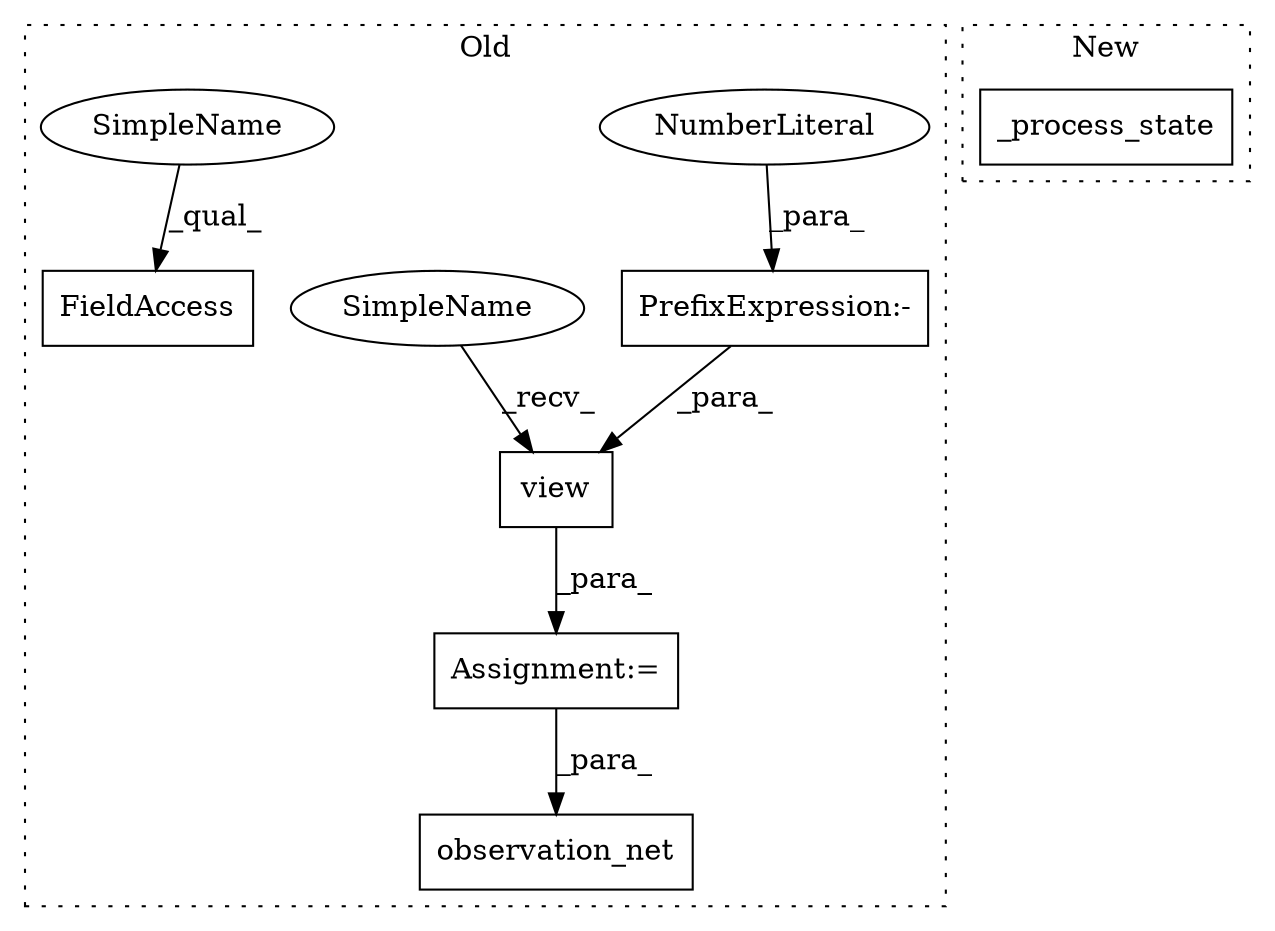 digraph G {
subgraph cluster0 {
1 [label="view" a="32" s="2834,2856" l="5,1" shape="box"];
3 [label="PrefixExpression:-" a="38" s="2854" l="1" shape="box"];
4 [label="NumberLiteral" a="34" s="2855" l="1" shape="ellipse"];
5 [label="FieldAccess" a="22" s="2839" l="11" shape="box"];
6 [label="Assignment:=" a="7" s="2827" l="1" shape="box"];
7 [label="observation_net" a="32" s="2875,2897" l="16,1" shape="box"];
8 [label="SimpleName" a="42" s="2828" l="5" shape="ellipse"];
9 [label="SimpleName" a="42" s="2839" l="5" shape="ellipse"];
label = "Old";
style="dotted";
}
subgraph cluster1 {
2 [label="_process_state" a="32" s="4556,4597" l="15,1" shape="box"];
label = "New";
style="dotted";
}
1 -> 6 [label="_para_"];
3 -> 1 [label="_para_"];
4 -> 3 [label="_para_"];
6 -> 7 [label="_para_"];
8 -> 1 [label="_recv_"];
9 -> 5 [label="_qual_"];
}